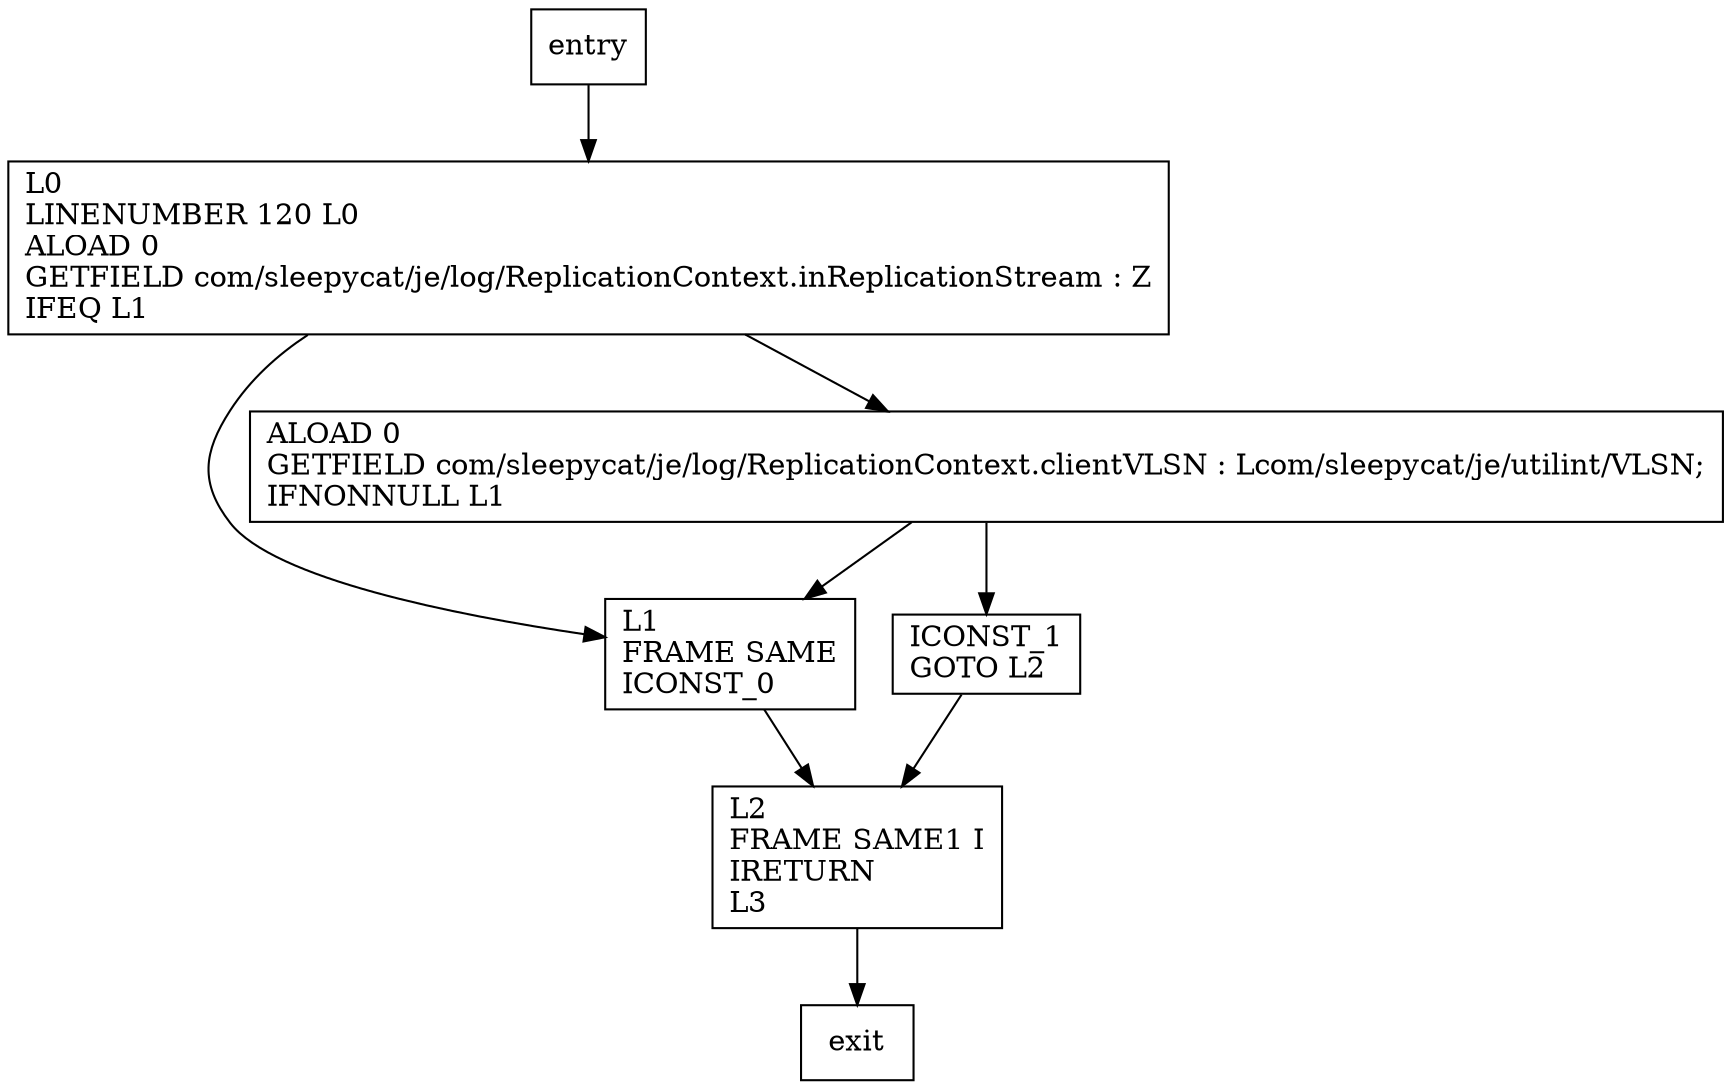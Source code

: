 digraph mustGenerateVLSN {
node [shape=record];
127427798 [label="L1\lFRAME SAME\lICONST_0\l"];
720112035 [label="ALOAD 0\lGETFIELD com/sleepycat/je/log/ReplicationContext.clientVLSN : Lcom/sleepycat/je/utilint/VLSN;\lIFNONNULL L1\l"];
1194164020 [label="ICONST_1\lGOTO L2\l"];
765980478 [label="L2\lFRAME SAME1 I\lIRETURN\lL3\l"];
1290059927 [label="L0\lLINENUMBER 120 L0\lALOAD 0\lGETFIELD com/sleepycat/je/log/ReplicationContext.inReplicationStream : Z\lIFEQ L1\l"];
entry;
exit;
entry -> 1290059927;
127427798 -> 765980478;
720112035 -> 127427798;
720112035 -> 1194164020;
1194164020 -> 765980478;
765980478 -> exit;
1290059927 -> 127427798;
1290059927 -> 720112035;
}
